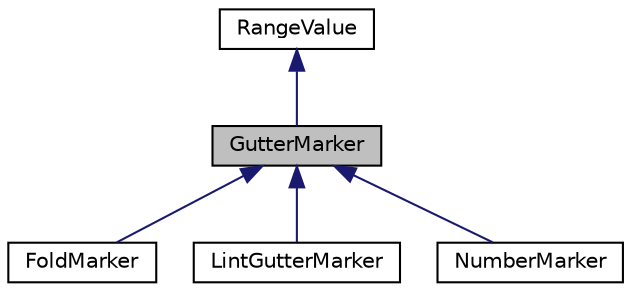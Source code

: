 digraph "GutterMarker"
{
 // LATEX_PDF_SIZE
  edge [fontname="Helvetica",fontsize="10",labelfontname="Helvetica",labelfontsize="10"];
  node [fontname="Helvetica",fontsize="10",shape=record];
  Node1 [label="GutterMarker",height=0.2,width=0.4,color="black", fillcolor="grey75", style="filled", fontcolor="black",tooltip="A gutter marker represents a bit of information attached to a line in a specific gutter."];
  Node2 -> Node1 [dir="back",color="midnightblue",fontsize="10",style="solid",fontname="Helvetica"];
  Node2 [label="RangeValue",height=0.2,width=0.4,color="black", fillcolor="white", style="filled",URL="$classRangeValue.html",tooltip="Each range is associated with a value, which must inherit from this class."];
  Node1 -> Node3 [dir="back",color="midnightblue",fontsize="10",style="solid",fontname="Helvetica"];
  Node3 [label="FoldMarker",height=0.2,width=0.4,color="black", fillcolor="white", style="filled",URL="$classFoldMarker.html",tooltip=" "];
  Node1 -> Node4 [dir="back",color="midnightblue",fontsize="10",style="solid",fontname="Helvetica"];
  Node4 [label="LintGutterMarker",height=0.2,width=0.4,color="black", fillcolor="white", style="filled",URL="$classLintGutterMarker.html",tooltip=" "];
  Node1 -> Node5 [dir="back",color="midnightblue",fontsize="10",style="solid",fontname="Helvetica"];
  Node5 [label="NumberMarker",height=0.2,width=0.4,color="black", fillcolor="white", style="filled",URL="$classNumberMarker.html",tooltip=" "];
}
